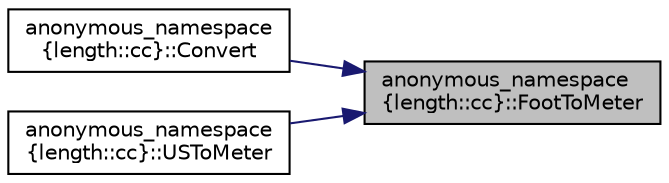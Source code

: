 digraph "anonymous_namespace{length::cc}::FootToMeter"
{
 // LATEX_PDF_SIZE
  edge [fontname="Helvetica",fontsize="10",labelfontname="Helvetica",labelfontsize="10"];
  node [fontname="Helvetica",fontsize="10",shape=record];
  rankdir="RL";
  Node1 [label="anonymous_namespace\l\{length::cc\}::FootToMeter",height=0.2,width=0.4,color="black", fillcolor="grey75", style="filled", fontcolor="black",tooltip="Convert a value in feet to the equivalent value in meters."];
  Node1 -> Node2 [dir="back",color="midnightblue",fontsize="10",style="solid",fontname="Helvetica"];
  Node2 [label="anonymous_namespace\l\{length::cc\}::Convert",height=0.2,width=0.4,color="black", fillcolor="white", style="filled",URL="$namespaceanonymous__namespace_02length_8cc_03.html#ab3b0f02a4e42f5d56db15f8b0e9ac4b2",tooltip="Convert a value in one unit to the equivalent value in another unit."];
  Node1 -> Node3 [dir="back",color="midnightblue",fontsize="10",style="solid",fontname="Helvetica"];
  Node3 [label="anonymous_namespace\l\{length::cc\}::USToMeter",height=0.2,width=0.4,color="black", fillcolor="white", style="filled",URL="$namespaceanonymous__namespace_02length_8cc_03.html#a21a2bac46bdd6d79fa59135f164eec88",tooltip="Convert a value from a US Customary unit (inches, feet, yards etc.) to meters."];
}
